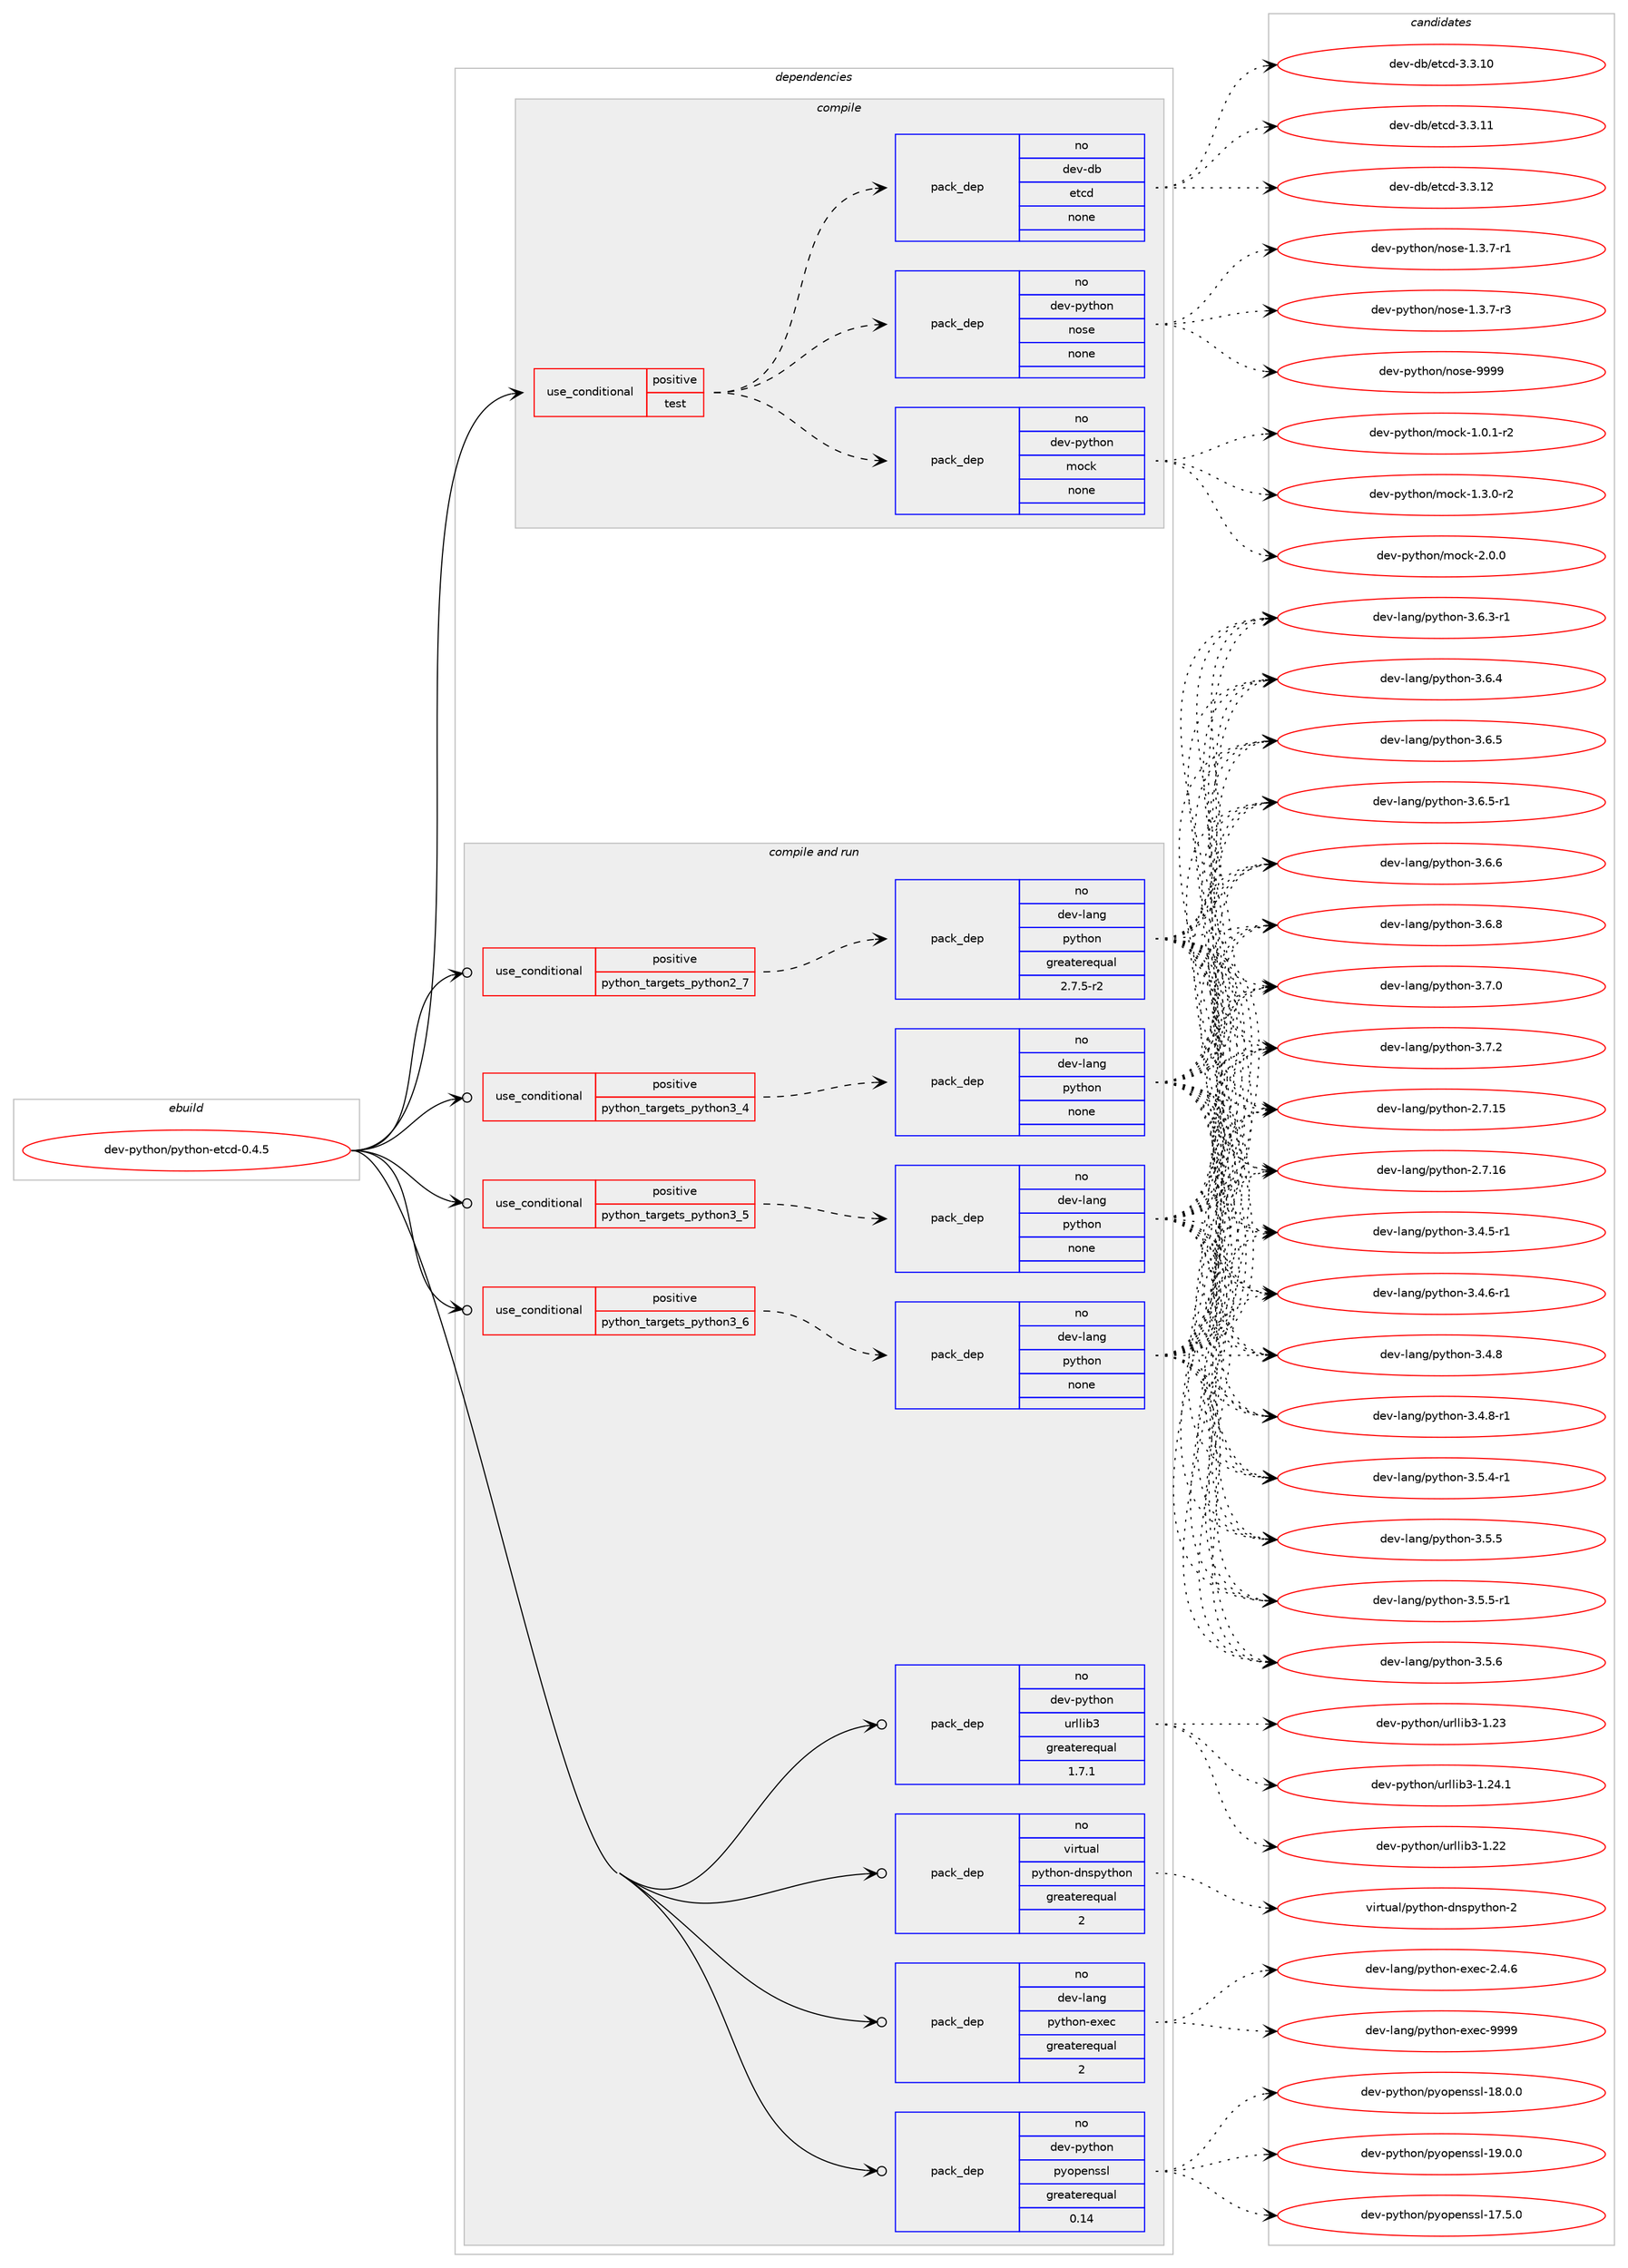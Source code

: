 digraph prolog {

# *************
# Graph options
# *************

newrank=true;
concentrate=true;
compound=true;
graph [rankdir=LR,fontname=Helvetica,fontsize=10,ranksep=1.5];#, ranksep=2.5, nodesep=0.2];
edge  [arrowhead=vee];
node  [fontname=Helvetica,fontsize=10];

# **********
# The ebuild
# **********

subgraph cluster_leftcol {
color=gray;
rank=same;
label=<<i>ebuild</i>>;
id [label="dev-python/python-etcd-0.4.5", color=red, width=4, href="../dev-python/python-etcd-0.4.5.svg"];
}

# ****************
# The dependencies
# ****************

subgraph cluster_midcol {
color=gray;
label=<<i>dependencies</i>>;
subgraph cluster_compile {
fillcolor="#eeeeee";
style=filled;
label=<<i>compile</i>>;
subgraph cond382625 {
dependency1434852 [label=<<TABLE BORDER="0" CELLBORDER="1" CELLSPACING="0" CELLPADDING="4"><TR><TD ROWSPAN="3" CELLPADDING="10">use_conditional</TD></TR><TR><TD>positive</TD></TR><TR><TD>test</TD></TR></TABLE>>, shape=none, color=red];
subgraph pack1028874 {
dependency1434853 [label=<<TABLE BORDER="0" CELLBORDER="1" CELLSPACING="0" CELLPADDING="4" WIDTH="220"><TR><TD ROWSPAN="6" CELLPADDING="30">pack_dep</TD></TR><TR><TD WIDTH="110">no</TD></TR><TR><TD>dev-db</TD></TR><TR><TD>etcd</TD></TR><TR><TD>none</TD></TR><TR><TD></TD></TR></TABLE>>, shape=none, color=blue];
}
dependency1434852:e -> dependency1434853:w [weight=20,style="dashed",arrowhead="vee"];
subgraph pack1028875 {
dependency1434854 [label=<<TABLE BORDER="0" CELLBORDER="1" CELLSPACING="0" CELLPADDING="4" WIDTH="220"><TR><TD ROWSPAN="6" CELLPADDING="30">pack_dep</TD></TR><TR><TD WIDTH="110">no</TD></TR><TR><TD>dev-python</TD></TR><TR><TD>mock</TD></TR><TR><TD>none</TD></TR><TR><TD></TD></TR></TABLE>>, shape=none, color=blue];
}
dependency1434852:e -> dependency1434854:w [weight=20,style="dashed",arrowhead="vee"];
subgraph pack1028876 {
dependency1434855 [label=<<TABLE BORDER="0" CELLBORDER="1" CELLSPACING="0" CELLPADDING="4" WIDTH="220"><TR><TD ROWSPAN="6" CELLPADDING="30">pack_dep</TD></TR><TR><TD WIDTH="110">no</TD></TR><TR><TD>dev-python</TD></TR><TR><TD>nose</TD></TR><TR><TD>none</TD></TR><TR><TD></TD></TR></TABLE>>, shape=none, color=blue];
}
dependency1434852:e -> dependency1434855:w [weight=20,style="dashed",arrowhead="vee"];
}
id:e -> dependency1434852:w [weight=20,style="solid",arrowhead="vee"];
}
subgraph cluster_compileandrun {
fillcolor="#eeeeee";
style=filled;
label=<<i>compile and run</i>>;
subgraph cond382626 {
dependency1434856 [label=<<TABLE BORDER="0" CELLBORDER="1" CELLSPACING="0" CELLPADDING="4"><TR><TD ROWSPAN="3" CELLPADDING="10">use_conditional</TD></TR><TR><TD>positive</TD></TR><TR><TD>python_targets_python2_7</TD></TR></TABLE>>, shape=none, color=red];
subgraph pack1028877 {
dependency1434857 [label=<<TABLE BORDER="0" CELLBORDER="1" CELLSPACING="0" CELLPADDING="4" WIDTH="220"><TR><TD ROWSPAN="6" CELLPADDING="30">pack_dep</TD></TR><TR><TD WIDTH="110">no</TD></TR><TR><TD>dev-lang</TD></TR><TR><TD>python</TD></TR><TR><TD>greaterequal</TD></TR><TR><TD>2.7.5-r2</TD></TR></TABLE>>, shape=none, color=blue];
}
dependency1434856:e -> dependency1434857:w [weight=20,style="dashed",arrowhead="vee"];
}
id:e -> dependency1434856:w [weight=20,style="solid",arrowhead="odotvee"];
subgraph cond382627 {
dependency1434858 [label=<<TABLE BORDER="0" CELLBORDER="1" CELLSPACING="0" CELLPADDING="4"><TR><TD ROWSPAN="3" CELLPADDING="10">use_conditional</TD></TR><TR><TD>positive</TD></TR><TR><TD>python_targets_python3_4</TD></TR></TABLE>>, shape=none, color=red];
subgraph pack1028878 {
dependency1434859 [label=<<TABLE BORDER="0" CELLBORDER="1" CELLSPACING="0" CELLPADDING="4" WIDTH="220"><TR><TD ROWSPAN="6" CELLPADDING="30">pack_dep</TD></TR><TR><TD WIDTH="110">no</TD></TR><TR><TD>dev-lang</TD></TR><TR><TD>python</TD></TR><TR><TD>none</TD></TR><TR><TD></TD></TR></TABLE>>, shape=none, color=blue];
}
dependency1434858:e -> dependency1434859:w [weight=20,style="dashed",arrowhead="vee"];
}
id:e -> dependency1434858:w [weight=20,style="solid",arrowhead="odotvee"];
subgraph cond382628 {
dependency1434860 [label=<<TABLE BORDER="0" CELLBORDER="1" CELLSPACING="0" CELLPADDING="4"><TR><TD ROWSPAN="3" CELLPADDING="10">use_conditional</TD></TR><TR><TD>positive</TD></TR><TR><TD>python_targets_python3_5</TD></TR></TABLE>>, shape=none, color=red];
subgraph pack1028879 {
dependency1434861 [label=<<TABLE BORDER="0" CELLBORDER="1" CELLSPACING="0" CELLPADDING="4" WIDTH="220"><TR><TD ROWSPAN="6" CELLPADDING="30">pack_dep</TD></TR><TR><TD WIDTH="110">no</TD></TR><TR><TD>dev-lang</TD></TR><TR><TD>python</TD></TR><TR><TD>none</TD></TR><TR><TD></TD></TR></TABLE>>, shape=none, color=blue];
}
dependency1434860:e -> dependency1434861:w [weight=20,style="dashed",arrowhead="vee"];
}
id:e -> dependency1434860:w [weight=20,style="solid",arrowhead="odotvee"];
subgraph cond382629 {
dependency1434862 [label=<<TABLE BORDER="0" CELLBORDER="1" CELLSPACING="0" CELLPADDING="4"><TR><TD ROWSPAN="3" CELLPADDING="10">use_conditional</TD></TR><TR><TD>positive</TD></TR><TR><TD>python_targets_python3_6</TD></TR></TABLE>>, shape=none, color=red];
subgraph pack1028880 {
dependency1434863 [label=<<TABLE BORDER="0" CELLBORDER="1" CELLSPACING="0" CELLPADDING="4" WIDTH="220"><TR><TD ROWSPAN="6" CELLPADDING="30">pack_dep</TD></TR><TR><TD WIDTH="110">no</TD></TR><TR><TD>dev-lang</TD></TR><TR><TD>python</TD></TR><TR><TD>none</TD></TR><TR><TD></TD></TR></TABLE>>, shape=none, color=blue];
}
dependency1434862:e -> dependency1434863:w [weight=20,style="dashed",arrowhead="vee"];
}
id:e -> dependency1434862:w [weight=20,style="solid",arrowhead="odotvee"];
subgraph pack1028881 {
dependency1434864 [label=<<TABLE BORDER="0" CELLBORDER="1" CELLSPACING="0" CELLPADDING="4" WIDTH="220"><TR><TD ROWSPAN="6" CELLPADDING="30">pack_dep</TD></TR><TR><TD WIDTH="110">no</TD></TR><TR><TD>dev-lang</TD></TR><TR><TD>python-exec</TD></TR><TR><TD>greaterequal</TD></TR><TR><TD>2</TD></TR></TABLE>>, shape=none, color=blue];
}
id:e -> dependency1434864:w [weight=20,style="solid",arrowhead="odotvee"];
subgraph pack1028882 {
dependency1434865 [label=<<TABLE BORDER="0" CELLBORDER="1" CELLSPACING="0" CELLPADDING="4" WIDTH="220"><TR><TD ROWSPAN="6" CELLPADDING="30">pack_dep</TD></TR><TR><TD WIDTH="110">no</TD></TR><TR><TD>dev-python</TD></TR><TR><TD>pyopenssl</TD></TR><TR><TD>greaterequal</TD></TR><TR><TD>0.14</TD></TR></TABLE>>, shape=none, color=blue];
}
id:e -> dependency1434865:w [weight=20,style="solid",arrowhead="odotvee"];
subgraph pack1028883 {
dependency1434866 [label=<<TABLE BORDER="0" CELLBORDER="1" CELLSPACING="0" CELLPADDING="4" WIDTH="220"><TR><TD ROWSPAN="6" CELLPADDING="30">pack_dep</TD></TR><TR><TD WIDTH="110">no</TD></TR><TR><TD>dev-python</TD></TR><TR><TD>urllib3</TD></TR><TR><TD>greaterequal</TD></TR><TR><TD>1.7.1</TD></TR></TABLE>>, shape=none, color=blue];
}
id:e -> dependency1434866:w [weight=20,style="solid",arrowhead="odotvee"];
subgraph pack1028884 {
dependency1434867 [label=<<TABLE BORDER="0" CELLBORDER="1" CELLSPACING="0" CELLPADDING="4" WIDTH="220"><TR><TD ROWSPAN="6" CELLPADDING="30">pack_dep</TD></TR><TR><TD WIDTH="110">no</TD></TR><TR><TD>virtual</TD></TR><TR><TD>python-dnspython</TD></TR><TR><TD>greaterequal</TD></TR><TR><TD>2</TD></TR></TABLE>>, shape=none, color=blue];
}
id:e -> dependency1434867:w [weight=20,style="solid",arrowhead="odotvee"];
}
subgraph cluster_run {
fillcolor="#eeeeee";
style=filled;
label=<<i>run</i>>;
}
}

# **************
# The candidates
# **************

subgraph cluster_choices {
rank=same;
color=gray;
label=<<i>candidates</i>>;

subgraph choice1028874 {
color=black;
nodesep=1;
choice1001011184510098471011169910045514651464948 [label="dev-db/etcd-3.3.10", color=red, width=4,href="../dev-db/etcd-3.3.10.svg"];
choice1001011184510098471011169910045514651464949 [label="dev-db/etcd-3.3.11", color=red, width=4,href="../dev-db/etcd-3.3.11.svg"];
choice1001011184510098471011169910045514651464950 [label="dev-db/etcd-3.3.12", color=red, width=4,href="../dev-db/etcd-3.3.12.svg"];
dependency1434853:e -> choice1001011184510098471011169910045514651464948:w [style=dotted,weight="100"];
dependency1434853:e -> choice1001011184510098471011169910045514651464949:w [style=dotted,weight="100"];
dependency1434853:e -> choice1001011184510098471011169910045514651464950:w [style=dotted,weight="100"];
}
subgraph choice1028875 {
color=black;
nodesep=1;
choice1001011184511212111610411111047109111991074549464846494511450 [label="dev-python/mock-1.0.1-r2", color=red, width=4,href="../dev-python/mock-1.0.1-r2.svg"];
choice1001011184511212111610411111047109111991074549465146484511450 [label="dev-python/mock-1.3.0-r2", color=red, width=4,href="../dev-python/mock-1.3.0-r2.svg"];
choice100101118451121211161041111104710911199107455046484648 [label="dev-python/mock-2.0.0", color=red, width=4,href="../dev-python/mock-2.0.0.svg"];
dependency1434854:e -> choice1001011184511212111610411111047109111991074549464846494511450:w [style=dotted,weight="100"];
dependency1434854:e -> choice1001011184511212111610411111047109111991074549465146484511450:w [style=dotted,weight="100"];
dependency1434854:e -> choice100101118451121211161041111104710911199107455046484648:w [style=dotted,weight="100"];
}
subgraph choice1028876 {
color=black;
nodesep=1;
choice10010111845112121116104111110471101111151014549465146554511449 [label="dev-python/nose-1.3.7-r1", color=red, width=4,href="../dev-python/nose-1.3.7-r1.svg"];
choice10010111845112121116104111110471101111151014549465146554511451 [label="dev-python/nose-1.3.7-r3", color=red, width=4,href="../dev-python/nose-1.3.7-r3.svg"];
choice10010111845112121116104111110471101111151014557575757 [label="dev-python/nose-9999", color=red, width=4,href="../dev-python/nose-9999.svg"];
dependency1434855:e -> choice10010111845112121116104111110471101111151014549465146554511449:w [style=dotted,weight="100"];
dependency1434855:e -> choice10010111845112121116104111110471101111151014549465146554511451:w [style=dotted,weight="100"];
dependency1434855:e -> choice10010111845112121116104111110471101111151014557575757:w [style=dotted,weight="100"];
}
subgraph choice1028877 {
color=black;
nodesep=1;
choice10010111845108971101034711212111610411111045504655464953 [label="dev-lang/python-2.7.15", color=red, width=4,href="../dev-lang/python-2.7.15.svg"];
choice10010111845108971101034711212111610411111045504655464954 [label="dev-lang/python-2.7.16", color=red, width=4,href="../dev-lang/python-2.7.16.svg"];
choice1001011184510897110103471121211161041111104551465246534511449 [label="dev-lang/python-3.4.5-r1", color=red, width=4,href="../dev-lang/python-3.4.5-r1.svg"];
choice1001011184510897110103471121211161041111104551465246544511449 [label="dev-lang/python-3.4.6-r1", color=red, width=4,href="../dev-lang/python-3.4.6-r1.svg"];
choice100101118451089711010347112121116104111110455146524656 [label="dev-lang/python-3.4.8", color=red, width=4,href="../dev-lang/python-3.4.8.svg"];
choice1001011184510897110103471121211161041111104551465246564511449 [label="dev-lang/python-3.4.8-r1", color=red, width=4,href="../dev-lang/python-3.4.8-r1.svg"];
choice1001011184510897110103471121211161041111104551465346524511449 [label="dev-lang/python-3.5.4-r1", color=red, width=4,href="../dev-lang/python-3.5.4-r1.svg"];
choice100101118451089711010347112121116104111110455146534653 [label="dev-lang/python-3.5.5", color=red, width=4,href="../dev-lang/python-3.5.5.svg"];
choice1001011184510897110103471121211161041111104551465346534511449 [label="dev-lang/python-3.5.5-r1", color=red, width=4,href="../dev-lang/python-3.5.5-r1.svg"];
choice100101118451089711010347112121116104111110455146534654 [label="dev-lang/python-3.5.6", color=red, width=4,href="../dev-lang/python-3.5.6.svg"];
choice1001011184510897110103471121211161041111104551465446514511449 [label="dev-lang/python-3.6.3-r1", color=red, width=4,href="../dev-lang/python-3.6.3-r1.svg"];
choice100101118451089711010347112121116104111110455146544652 [label="dev-lang/python-3.6.4", color=red, width=4,href="../dev-lang/python-3.6.4.svg"];
choice100101118451089711010347112121116104111110455146544653 [label="dev-lang/python-3.6.5", color=red, width=4,href="../dev-lang/python-3.6.5.svg"];
choice1001011184510897110103471121211161041111104551465446534511449 [label="dev-lang/python-3.6.5-r1", color=red, width=4,href="../dev-lang/python-3.6.5-r1.svg"];
choice100101118451089711010347112121116104111110455146544654 [label="dev-lang/python-3.6.6", color=red, width=4,href="../dev-lang/python-3.6.6.svg"];
choice100101118451089711010347112121116104111110455146544656 [label="dev-lang/python-3.6.8", color=red, width=4,href="../dev-lang/python-3.6.8.svg"];
choice100101118451089711010347112121116104111110455146554648 [label="dev-lang/python-3.7.0", color=red, width=4,href="../dev-lang/python-3.7.0.svg"];
choice100101118451089711010347112121116104111110455146554650 [label="dev-lang/python-3.7.2", color=red, width=4,href="../dev-lang/python-3.7.2.svg"];
dependency1434857:e -> choice10010111845108971101034711212111610411111045504655464953:w [style=dotted,weight="100"];
dependency1434857:e -> choice10010111845108971101034711212111610411111045504655464954:w [style=dotted,weight="100"];
dependency1434857:e -> choice1001011184510897110103471121211161041111104551465246534511449:w [style=dotted,weight="100"];
dependency1434857:e -> choice1001011184510897110103471121211161041111104551465246544511449:w [style=dotted,weight="100"];
dependency1434857:e -> choice100101118451089711010347112121116104111110455146524656:w [style=dotted,weight="100"];
dependency1434857:e -> choice1001011184510897110103471121211161041111104551465246564511449:w [style=dotted,weight="100"];
dependency1434857:e -> choice1001011184510897110103471121211161041111104551465346524511449:w [style=dotted,weight="100"];
dependency1434857:e -> choice100101118451089711010347112121116104111110455146534653:w [style=dotted,weight="100"];
dependency1434857:e -> choice1001011184510897110103471121211161041111104551465346534511449:w [style=dotted,weight="100"];
dependency1434857:e -> choice100101118451089711010347112121116104111110455146534654:w [style=dotted,weight="100"];
dependency1434857:e -> choice1001011184510897110103471121211161041111104551465446514511449:w [style=dotted,weight="100"];
dependency1434857:e -> choice100101118451089711010347112121116104111110455146544652:w [style=dotted,weight="100"];
dependency1434857:e -> choice100101118451089711010347112121116104111110455146544653:w [style=dotted,weight="100"];
dependency1434857:e -> choice1001011184510897110103471121211161041111104551465446534511449:w [style=dotted,weight="100"];
dependency1434857:e -> choice100101118451089711010347112121116104111110455146544654:w [style=dotted,weight="100"];
dependency1434857:e -> choice100101118451089711010347112121116104111110455146544656:w [style=dotted,weight="100"];
dependency1434857:e -> choice100101118451089711010347112121116104111110455146554648:w [style=dotted,weight="100"];
dependency1434857:e -> choice100101118451089711010347112121116104111110455146554650:w [style=dotted,weight="100"];
}
subgraph choice1028878 {
color=black;
nodesep=1;
choice10010111845108971101034711212111610411111045504655464953 [label="dev-lang/python-2.7.15", color=red, width=4,href="../dev-lang/python-2.7.15.svg"];
choice10010111845108971101034711212111610411111045504655464954 [label="dev-lang/python-2.7.16", color=red, width=4,href="../dev-lang/python-2.7.16.svg"];
choice1001011184510897110103471121211161041111104551465246534511449 [label="dev-lang/python-3.4.5-r1", color=red, width=4,href="../dev-lang/python-3.4.5-r1.svg"];
choice1001011184510897110103471121211161041111104551465246544511449 [label="dev-lang/python-3.4.6-r1", color=red, width=4,href="../dev-lang/python-3.4.6-r1.svg"];
choice100101118451089711010347112121116104111110455146524656 [label="dev-lang/python-3.4.8", color=red, width=4,href="../dev-lang/python-3.4.8.svg"];
choice1001011184510897110103471121211161041111104551465246564511449 [label="dev-lang/python-3.4.8-r1", color=red, width=4,href="../dev-lang/python-3.4.8-r1.svg"];
choice1001011184510897110103471121211161041111104551465346524511449 [label="dev-lang/python-3.5.4-r1", color=red, width=4,href="../dev-lang/python-3.5.4-r1.svg"];
choice100101118451089711010347112121116104111110455146534653 [label="dev-lang/python-3.5.5", color=red, width=4,href="../dev-lang/python-3.5.5.svg"];
choice1001011184510897110103471121211161041111104551465346534511449 [label="dev-lang/python-3.5.5-r1", color=red, width=4,href="../dev-lang/python-3.5.5-r1.svg"];
choice100101118451089711010347112121116104111110455146534654 [label="dev-lang/python-3.5.6", color=red, width=4,href="../dev-lang/python-3.5.6.svg"];
choice1001011184510897110103471121211161041111104551465446514511449 [label="dev-lang/python-3.6.3-r1", color=red, width=4,href="../dev-lang/python-3.6.3-r1.svg"];
choice100101118451089711010347112121116104111110455146544652 [label="dev-lang/python-3.6.4", color=red, width=4,href="../dev-lang/python-3.6.4.svg"];
choice100101118451089711010347112121116104111110455146544653 [label="dev-lang/python-3.6.5", color=red, width=4,href="../dev-lang/python-3.6.5.svg"];
choice1001011184510897110103471121211161041111104551465446534511449 [label="dev-lang/python-3.6.5-r1", color=red, width=4,href="../dev-lang/python-3.6.5-r1.svg"];
choice100101118451089711010347112121116104111110455146544654 [label="dev-lang/python-3.6.6", color=red, width=4,href="../dev-lang/python-3.6.6.svg"];
choice100101118451089711010347112121116104111110455146544656 [label="dev-lang/python-3.6.8", color=red, width=4,href="../dev-lang/python-3.6.8.svg"];
choice100101118451089711010347112121116104111110455146554648 [label="dev-lang/python-3.7.0", color=red, width=4,href="../dev-lang/python-3.7.0.svg"];
choice100101118451089711010347112121116104111110455146554650 [label="dev-lang/python-3.7.2", color=red, width=4,href="../dev-lang/python-3.7.2.svg"];
dependency1434859:e -> choice10010111845108971101034711212111610411111045504655464953:w [style=dotted,weight="100"];
dependency1434859:e -> choice10010111845108971101034711212111610411111045504655464954:w [style=dotted,weight="100"];
dependency1434859:e -> choice1001011184510897110103471121211161041111104551465246534511449:w [style=dotted,weight="100"];
dependency1434859:e -> choice1001011184510897110103471121211161041111104551465246544511449:w [style=dotted,weight="100"];
dependency1434859:e -> choice100101118451089711010347112121116104111110455146524656:w [style=dotted,weight="100"];
dependency1434859:e -> choice1001011184510897110103471121211161041111104551465246564511449:w [style=dotted,weight="100"];
dependency1434859:e -> choice1001011184510897110103471121211161041111104551465346524511449:w [style=dotted,weight="100"];
dependency1434859:e -> choice100101118451089711010347112121116104111110455146534653:w [style=dotted,weight="100"];
dependency1434859:e -> choice1001011184510897110103471121211161041111104551465346534511449:w [style=dotted,weight="100"];
dependency1434859:e -> choice100101118451089711010347112121116104111110455146534654:w [style=dotted,weight="100"];
dependency1434859:e -> choice1001011184510897110103471121211161041111104551465446514511449:w [style=dotted,weight="100"];
dependency1434859:e -> choice100101118451089711010347112121116104111110455146544652:w [style=dotted,weight="100"];
dependency1434859:e -> choice100101118451089711010347112121116104111110455146544653:w [style=dotted,weight="100"];
dependency1434859:e -> choice1001011184510897110103471121211161041111104551465446534511449:w [style=dotted,weight="100"];
dependency1434859:e -> choice100101118451089711010347112121116104111110455146544654:w [style=dotted,weight="100"];
dependency1434859:e -> choice100101118451089711010347112121116104111110455146544656:w [style=dotted,weight="100"];
dependency1434859:e -> choice100101118451089711010347112121116104111110455146554648:w [style=dotted,weight="100"];
dependency1434859:e -> choice100101118451089711010347112121116104111110455146554650:w [style=dotted,weight="100"];
}
subgraph choice1028879 {
color=black;
nodesep=1;
choice10010111845108971101034711212111610411111045504655464953 [label="dev-lang/python-2.7.15", color=red, width=4,href="../dev-lang/python-2.7.15.svg"];
choice10010111845108971101034711212111610411111045504655464954 [label="dev-lang/python-2.7.16", color=red, width=4,href="../dev-lang/python-2.7.16.svg"];
choice1001011184510897110103471121211161041111104551465246534511449 [label="dev-lang/python-3.4.5-r1", color=red, width=4,href="../dev-lang/python-3.4.5-r1.svg"];
choice1001011184510897110103471121211161041111104551465246544511449 [label="dev-lang/python-3.4.6-r1", color=red, width=4,href="../dev-lang/python-3.4.6-r1.svg"];
choice100101118451089711010347112121116104111110455146524656 [label="dev-lang/python-3.4.8", color=red, width=4,href="../dev-lang/python-3.4.8.svg"];
choice1001011184510897110103471121211161041111104551465246564511449 [label="dev-lang/python-3.4.8-r1", color=red, width=4,href="../dev-lang/python-3.4.8-r1.svg"];
choice1001011184510897110103471121211161041111104551465346524511449 [label="dev-lang/python-3.5.4-r1", color=red, width=4,href="../dev-lang/python-3.5.4-r1.svg"];
choice100101118451089711010347112121116104111110455146534653 [label="dev-lang/python-3.5.5", color=red, width=4,href="../dev-lang/python-3.5.5.svg"];
choice1001011184510897110103471121211161041111104551465346534511449 [label="dev-lang/python-3.5.5-r1", color=red, width=4,href="../dev-lang/python-3.5.5-r1.svg"];
choice100101118451089711010347112121116104111110455146534654 [label="dev-lang/python-3.5.6", color=red, width=4,href="../dev-lang/python-3.5.6.svg"];
choice1001011184510897110103471121211161041111104551465446514511449 [label="dev-lang/python-3.6.3-r1", color=red, width=4,href="../dev-lang/python-3.6.3-r1.svg"];
choice100101118451089711010347112121116104111110455146544652 [label="dev-lang/python-3.6.4", color=red, width=4,href="../dev-lang/python-3.6.4.svg"];
choice100101118451089711010347112121116104111110455146544653 [label="dev-lang/python-3.6.5", color=red, width=4,href="../dev-lang/python-3.6.5.svg"];
choice1001011184510897110103471121211161041111104551465446534511449 [label="dev-lang/python-3.6.5-r1", color=red, width=4,href="../dev-lang/python-3.6.5-r1.svg"];
choice100101118451089711010347112121116104111110455146544654 [label="dev-lang/python-3.6.6", color=red, width=4,href="../dev-lang/python-3.6.6.svg"];
choice100101118451089711010347112121116104111110455146544656 [label="dev-lang/python-3.6.8", color=red, width=4,href="../dev-lang/python-3.6.8.svg"];
choice100101118451089711010347112121116104111110455146554648 [label="dev-lang/python-3.7.0", color=red, width=4,href="../dev-lang/python-3.7.0.svg"];
choice100101118451089711010347112121116104111110455146554650 [label="dev-lang/python-3.7.2", color=red, width=4,href="../dev-lang/python-3.7.2.svg"];
dependency1434861:e -> choice10010111845108971101034711212111610411111045504655464953:w [style=dotted,weight="100"];
dependency1434861:e -> choice10010111845108971101034711212111610411111045504655464954:w [style=dotted,weight="100"];
dependency1434861:e -> choice1001011184510897110103471121211161041111104551465246534511449:w [style=dotted,weight="100"];
dependency1434861:e -> choice1001011184510897110103471121211161041111104551465246544511449:w [style=dotted,weight="100"];
dependency1434861:e -> choice100101118451089711010347112121116104111110455146524656:w [style=dotted,weight="100"];
dependency1434861:e -> choice1001011184510897110103471121211161041111104551465246564511449:w [style=dotted,weight="100"];
dependency1434861:e -> choice1001011184510897110103471121211161041111104551465346524511449:w [style=dotted,weight="100"];
dependency1434861:e -> choice100101118451089711010347112121116104111110455146534653:w [style=dotted,weight="100"];
dependency1434861:e -> choice1001011184510897110103471121211161041111104551465346534511449:w [style=dotted,weight="100"];
dependency1434861:e -> choice100101118451089711010347112121116104111110455146534654:w [style=dotted,weight="100"];
dependency1434861:e -> choice1001011184510897110103471121211161041111104551465446514511449:w [style=dotted,weight="100"];
dependency1434861:e -> choice100101118451089711010347112121116104111110455146544652:w [style=dotted,weight="100"];
dependency1434861:e -> choice100101118451089711010347112121116104111110455146544653:w [style=dotted,weight="100"];
dependency1434861:e -> choice1001011184510897110103471121211161041111104551465446534511449:w [style=dotted,weight="100"];
dependency1434861:e -> choice100101118451089711010347112121116104111110455146544654:w [style=dotted,weight="100"];
dependency1434861:e -> choice100101118451089711010347112121116104111110455146544656:w [style=dotted,weight="100"];
dependency1434861:e -> choice100101118451089711010347112121116104111110455146554648:w [style=dotted,weight="100"];
dependency1434861:e -> choice100101118451089711010347112121116104111110455146554650:w [style=dotted,weight="100"];
}
subgraph choice1028880 {
color=black;
nodesep=1;
choice10010111845108971101034711212111610411111045504655464953 [label="dev-lang/python-2.7.15", color=red, width=4,href="../dev-lang/python-2.7.15.svg"];
choice10010111845108971101034711212111610411111045504655464954 [label="dev-lang/python-2.7.16", color=red, width=4,href="../dev-lang/python-2.7.16.svg"];
choice1001011184510897110103471121211161041111104551465246534511449 [label="dev-lang/python-3.4.5-r1", color=red, width=4,href="../dev-lang/python-3.4.5-r1.svg"];
choice1001011184510897110103471121211161041111104551465246544511449 [label="dev-lang/python-3.4.6-r1", color=red, width=4,href="../dev-lang/python-3.4.6-r1.svg"];
choice100101118451089711010347112121116104111110455146524656 [label="dev-lang/python-3.4.8", color=red, width=4,href="../dev-lang/python-3.4.8.svg"];
choice1001011184510897110103471121211161041111104551465246564511449 [label="dev-lang/python-3.4.8-r1", color=red, width=4,href="../dev-lang/python-3.4.8-r1.svg"];
choice1001011184510897110103471121211161041111104551465346524511449 [label="dev-lang/python-3.5.4-r1", color=red, width=4,href="../dev-lang/python-3.5.4-r1.svg"];
choice100101118451089711010347112121116104111110455146534653 [label="dev-lang/python-3.5.5", color=red, width=4,href="../dev-lang/python-3.5.5.svg"];
choice1001011184510897110103471121211161041111104551465346534511449 [label="dev-lang/python-3.5.5-r1", color=red, width=4,href="../dev-lang/python-3.5.5-r1.svg"];
choice100101118451089711010347112121116104111110455146534654 [label="dev-lang/python-3.5.6", color=red, width=4,href="../dev-lang/python-3.5.6.svg"];
choice1001011184510897110103471121211161041111104551465446514511449 [label="dev-lang/python-3.6.3-r1", color=red, width=4,href="../dev-lang/python-3.6.3-r1.svg"];
choice100101118451089711010347112121116104111110455146544652 [label="dev-lang/python-3.6.4", color=red, width=4,href="../dev-lang/python-3.6.4.svg"];
choice100101118451089711010347112121116104111110455146544653 [label="dev-lang/python-3.6.5", color=red, width=4,href="../dev-lang/python-3.6.5.svg"];
choice1001011184510897110103471121211161041111104551465446534511449 [label="dev-lang/python-3.6.5-r1", color=red, width=4,href="../dev-lang/python-3.6.5-r1.svg"];
choice100101118451089711010347112121116104111110455146544654 [label="dev-lang/python-3.6.6", color=red, width=4,href="../dev-lang/python-3.6.6.svg"];
choice100101118451089711010347112121116104111110455146544656 [label="dev-lang/python-3.6.8", color=red, width=4,href="../dev-lang/python-3.6.8.svg"];
choice100101118451089711010347112121116104111110455146554648 [label="dev-lang/python-3.7.0", color=red, width=4,href="../dev-lang/python-3.7.0.svg"];
choice100101118451089711010347112121116104111110455146554650 [label="dev-lang/python-3.7.2", color=red, width=4,href="../dev-lang/python-3.7.2.svg"];
dependency1434863:e -> choice10010111845108971101034711212111610411111045504655464953:w [style=dotted,weight="100"];
dependency1434863:e -> choice10010111845108971101034711212111610411111045504655464954:w [style=dotted,weight="100"];
dependency1434863:e -> choice1001011184510897110103471121211161041111104551465246534511449:w [style=dotted,weight="100"];
dependency1434863:e -> choice1001011184510897110103471121211161041111104551465246544511449:w [style=dotted,weight="100"];
dependency1434863:e -> choice100101118451089711010347112121116104111110455146524656:w [style=dotted,weight="100"];
dependency1434863:e -> choice1001011184510897110103471121211161041111104551465246564511449:w [style=dotted,weight="100"];
dependency1434863:e -> choice1001011184510897110103471121211161041111104551465346524511449:w [style=dotted,weight="100"];
dependency1434863:e -> choice100101118451089711010347112121116104111110455146534653:w [style=dotted,weight="100"];
dependency1434863:e -> choice1001011184510897110103471121211161041111104551465346534511449:w [style=dotted,weight="100"];
dependency1434863:e -> choice100101118451089711010347112121116104111110455146534654:w [style=dotted,weight="100"];
dependency1434863:e -> choice1001011184510897110103471121211161041111104551465446514511449:w [style=dotted,weight="100"];
dependency1434863:e -> choice100101118451089711010347112121116104111110455146544652:w [style=dotted,weight="100"];
dependency1434863:e -> choice100101118451089711010347112121116104111110455146544653:w [style=dotted,weight="100"];
dependency1434863:e -> choice1001011184510897110103471121211161041111104551465446534511449:w [style=dotted,weight="100"];
dependency1434863:e -> choice100101118451089711010347112121116104111110455146544654:w [style=dotted,weight="100"];
dependency1434863:e -> choice100101118451089711010347112121116104111110455146544656:w [style=dotted,weight="100"];
dependency1434863:e -> choice100101118451089711010347112121116104111110455146554648:w [style=dotted,weight="100"];
dependency1434863:e -> choice100101118451089711010347112121116104111110455146554650:w [style=dotted,weight="100"];
}
subgraph choice1028881 {
color=black;
nodesep=1;
choice1001011184510897110103471121211161041111104510112010199455046524654 [label="dev-lang/python-exec-2.4.6", color=red, width=4,href="../dev-lang/python-exec-2.4.6.svg"];
choice10010111845108971101034711212111610411111045101120101994557575757 [label="dev-lang/python-exec-9999", color=red, width=4,href="../dev-lang/python-exec-9999.svg"];
dependency1434864:e -> choice1001011184510897110103471121211161041111104510112010199455046524654:w [style=dotted,weight="100"];
dependency1434864:e -> choice10010111845108971101034711212111610411111045101120101994557575757:w [style=dotted,weight="100"];
}
subgraph choice1028882 {
color=black;
nodesep=1;
choice100101118451121211161041111104711212111111210111011511510845495546534648 [label="dev-python/pyopenssl-17.5.0", color=red, width=4,href="../dev-python/pyopenssl-17.5.0.svg"];
choice100101118451121211161041111104711212111111210111011511510845495646484648 [label="dev-python/pyopenssl-18.0.0", color=red, width=4,href="../dev-python/pyopenssl-18.0.0.svg"];
choice100101118451121211161041111104711212111111210111011511510845495746484648 [label="dev-python/pyopenssl-19.0.0", color=red, width=4,href="../dev-python/pyopenssl-19.0.0.svg"];
dependency1434865:e -> choice100101118451121211161041111104711212111111210111011511510845495546534648:w [style=dotted,weight="100"];
dependency1434865:e -> choice100101118451121211161041111104711212111111210111011511510845495646484648:w [style=dotted,weight="100"];
dependency1434865:e -> choice100101118451121211161041111104711212111111210111011511510845495746484648:w [style=dotted,weight="100"];
}
subgraph choice1028883 {
color=black;
nodesep=1;
choice100101118451121211161041111104711711410810810598514549465050 [label="dev-python/urllib3-1.22", color=red, width=4,href="../dev-python/urllib3-1.22.svg"];
choice100101118451121211161041111104711711410810810598514549465051 [label="dev-python/urllib3-1.23", color=red, width=4,href="../dev-python/urllib3-1.23.svg"];
choice1001011184511212111610411111047117114108108105985145494650524649 [label="dev-python/urllib3-1.24.1", color=red, width=4,href="../dev-python/urllib3-1.24.1.svg"];
dependency1434866:e -> choice100101118451121211161041111104711711410810810598514549465050:w [style=dotted,weight="100"];
dependency1434866:e -> choice100101118451121211161041111104711711410810810598514549465051:w [style=dotted,weight="100"];
dependency1434866:e -> choice1001011184511212111610411111047117114108108105985145494650524649:w [style=dotted,weight="100"];
}
subgraph choice1028884 {
color=black;
nodesep=1;
choice1181051141161179710847112121116104111110451001101151121211161041111104550 [label="virtual/python-dnspython-2", color=red, width=4,href="../virtual/python-dnspython-2.svg"];
dependency1434867:e -> choice1181051141161179710847112121116104111110451001101151121211161041111104550:w [style=dotted,weight="100"];
}
}

}
